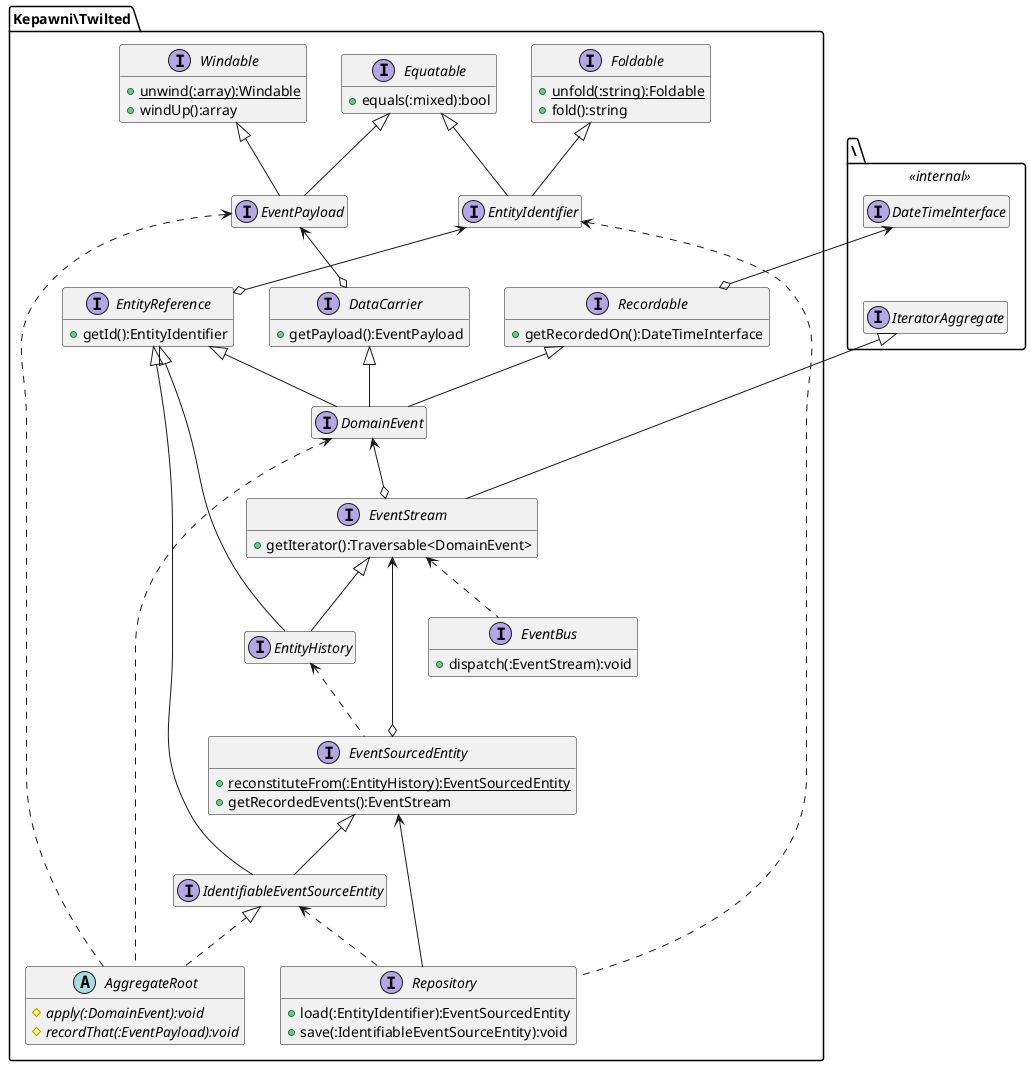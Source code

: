 @startuml
hide empty members
package \ <<internal>> {
    interface IteratorAggregate
    interface DateTimeInterface
}
package Kepawni\Twilted {
    abstract AggregateRoot {
        {abstract} #apply(:DomainEvent):void
        {abstract} #recordThat(:EventPayload):void
    }
    interface DataCarrier {
        +getPayload():EventPayload
    }
    interface DomainEvent
    interface EntityHistory
    interface EntityIdentifier
    interface EntityReference {
        +getId():EntityIdentifier
    }
    interface Equatable {
        +equals(:mixed):bool
    }
    interface EventBus {
        +dispatch(:EventStream):void
    }
    interface EventPayload
    interface EventSourcedEntity {
        {static} +reconstituteFrom(:EntityHistory):EventSourcedEntity
        +getRecordedEvents():EventStream
    }
    interface EventStream {
        +getIterator():Traversable<DomainEvent>
    }
    interface Foldable {
        {static} +unfold(:string):Foldable
        +fold():string
    }
    interface IdentifiableEventSourceEntity
    interface Recordable {
        +getRecordedOn():DateTimeInterface
    }
    interface Repository {
        +load(:EntityIdentifier):EventSourcedEntity
        +save(:IdentifiableEventSourceEntity):void
    }
    interface Windable {
        {static} +unwind(:array):Windable
        +windUp():array
    }
    IdentifiableEventSourceEntity ^.. AggregateRoot
    DataCarrier ^-- DomainEvent
    EntityReference ^-- DomainEvent
    Recordable ^-- DomainEvent
    EntityReference ^-- EntityHistory
    EventStream ^-- EntityHistory
    Equatable ^-- EntityIdentifier
    Foldable ^-- EntityIdentifier
    Equatable ^-- EventPayload
    Windable ^-- EventPayload
    IteratorAggregate ^-- EventStream
    EntityReference ^-- IdentifiableEventSourceEntity
    EventSourcedEntity ^-- IdentifiableEventSourceEntity

    EventPayload <--o DataCarrier
    EntityIdentifier <--o EntityReference
    EventStream <--o EventSourcedEntity
    DomainEvent <--o EventStream
    DateTimeInterface <--o Recordable
    EventSourcedEntity <-- Repository
    DomainEvent <.. AggregateRoot
    EventPayload <.. AggregateRoot
    EventStream <.. EventBus
    EntityHistory <.. EventSourcedEntity
    EntityIdentifier <.. Repository
    IdentifiableEventSourceEntity <.. Repository

    DateTimeInterface -[hidden]- IteratorAggregate
}
@enduml
